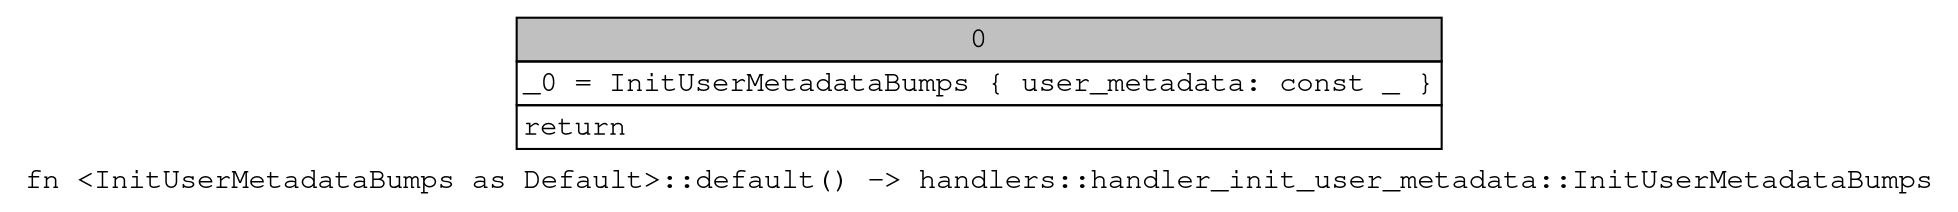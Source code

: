 digraph Mir_0_4488 {
    graph [fontname="Courier, monospace"];
    node [fontname="Courier, monospace"];
    edge [fontname="Courier, monospace"];
    label=<fn &lt;InitUserMetadataBumps as Default&gt;::default() -&gt; handlers::handler_init_user_metadata::InitUserMetadataBumps<br align="left"/>>;
    bb0__0_4488 [shape="none", label=<<table border="0" cellborder="1" cellspacing="0"><tr><td bgcolor="gray" align="center" colspan="1">0</td></tr><tr><td align="left" balign="left">_0 = InitUserMetadataBumps { user_metadata: const _ }<br/></td></tr><tr><td align="left">return</td></tr></table>>];
}
